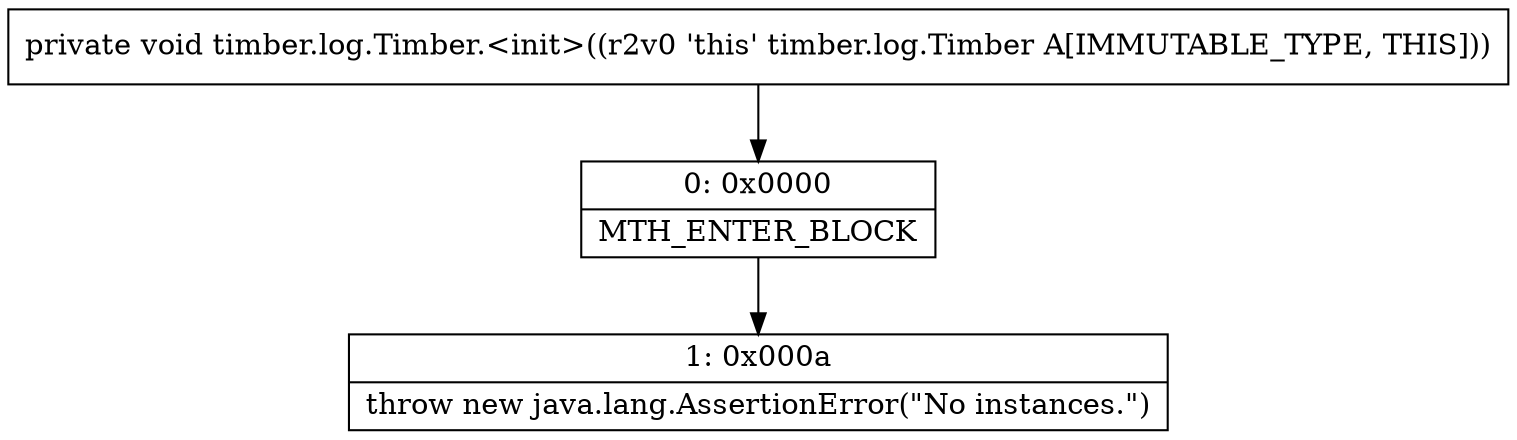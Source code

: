 digraph "CFG fortimber.log.Timber.\<init\>()V" {
Node_0 [shape=record,label="{0\:\ 0x0000|MTH_ENTER_BLOCK\l}"];
Node_1 [shape=record,label="{1\:\ 0x000a|throw new java.lang.AssertionError(\"No instances.\")\l}"];
MethodNode[shape=record,label="{private void timber.log.Timber.\<init\>((r2v0 'this' timber.log.Timber A[IMMUTABLE_TYPE, THIS])) }"];
MethodNode -> Node_0;
Node_0 -> Node_1;
}

